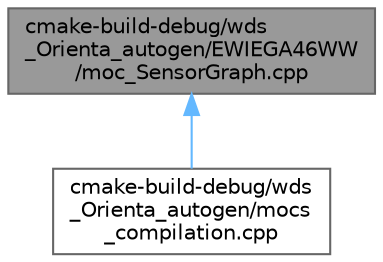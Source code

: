 digraph "cmake-build-debug/wds_Orienta_autogen/EWIEGA46WW/moc_SensorGraph.cpp"
{
 // LATEX_PDF_SIZE
  bgcolor="transparent";
  edge [fontname=Helvetica,fontsize=10,labelfontname=Helvetica,labelfontsize=10];
  node [fontname=Helvetica,fontsize=10,shape=box,height=0.2,width=0.4];
  Node1 [id="Node000001",label="cmake-build-debug/wds\l_Orienta_autogen/EWIEGA46WW\l/moc_SensorGraph.cpp",height=0.2,width=0.4,color="gray40", fillcolor="grey60", style="filled", fontcolor="black",tooltip=" "];
  Node1 -> Node2 [id="edge2_Node000001_Node000002",dir="back",color="steelblue1",style="solid",tooltip=" "];
  Node2 [id="Node000002",label="cmake-build-debug/wds\l_Orienta_autogen/mocs\l_compilation.cpp",height=0.2,width=0.4,color="grey40", fillcolor="white", style="filled",URL="$d6/dbc/mocs__compilation_8cpp.html",tooltip=" "];
}
